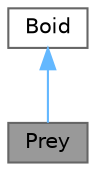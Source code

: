 digraph "Prey"
{
 // LATEX_PDF_SIZE
  bgcolor="transparent";
  edge [fontname=Helvetica,fontsize=10,labelfontname=Helvetica,labelfontsize=10];
  node [fontname=Helvetica,fontsize=10,shape=box,height=0.2,width=0.4];
  Node1 [id="Node000001",label="Prey",height=0.2,width=0.4,color="gray40", fillcolor="grey60", style="filled", fontcolor="black",tooltip="Represents a prey boid that follows flocking behavior."];
  Node2 -> Node1 [id="edge1_Node000001_Node000002",dir="back",color="steelblue1",style="solid",tooltip=" "];
  Node2 [id="Node000002",label="Boid",height=0.2,width=0.4,color="gray40", fillcolor="white", style="filled",URL="$classBoid.html",tooltip="Represents a single Boid in a flocking simulation."];
}
